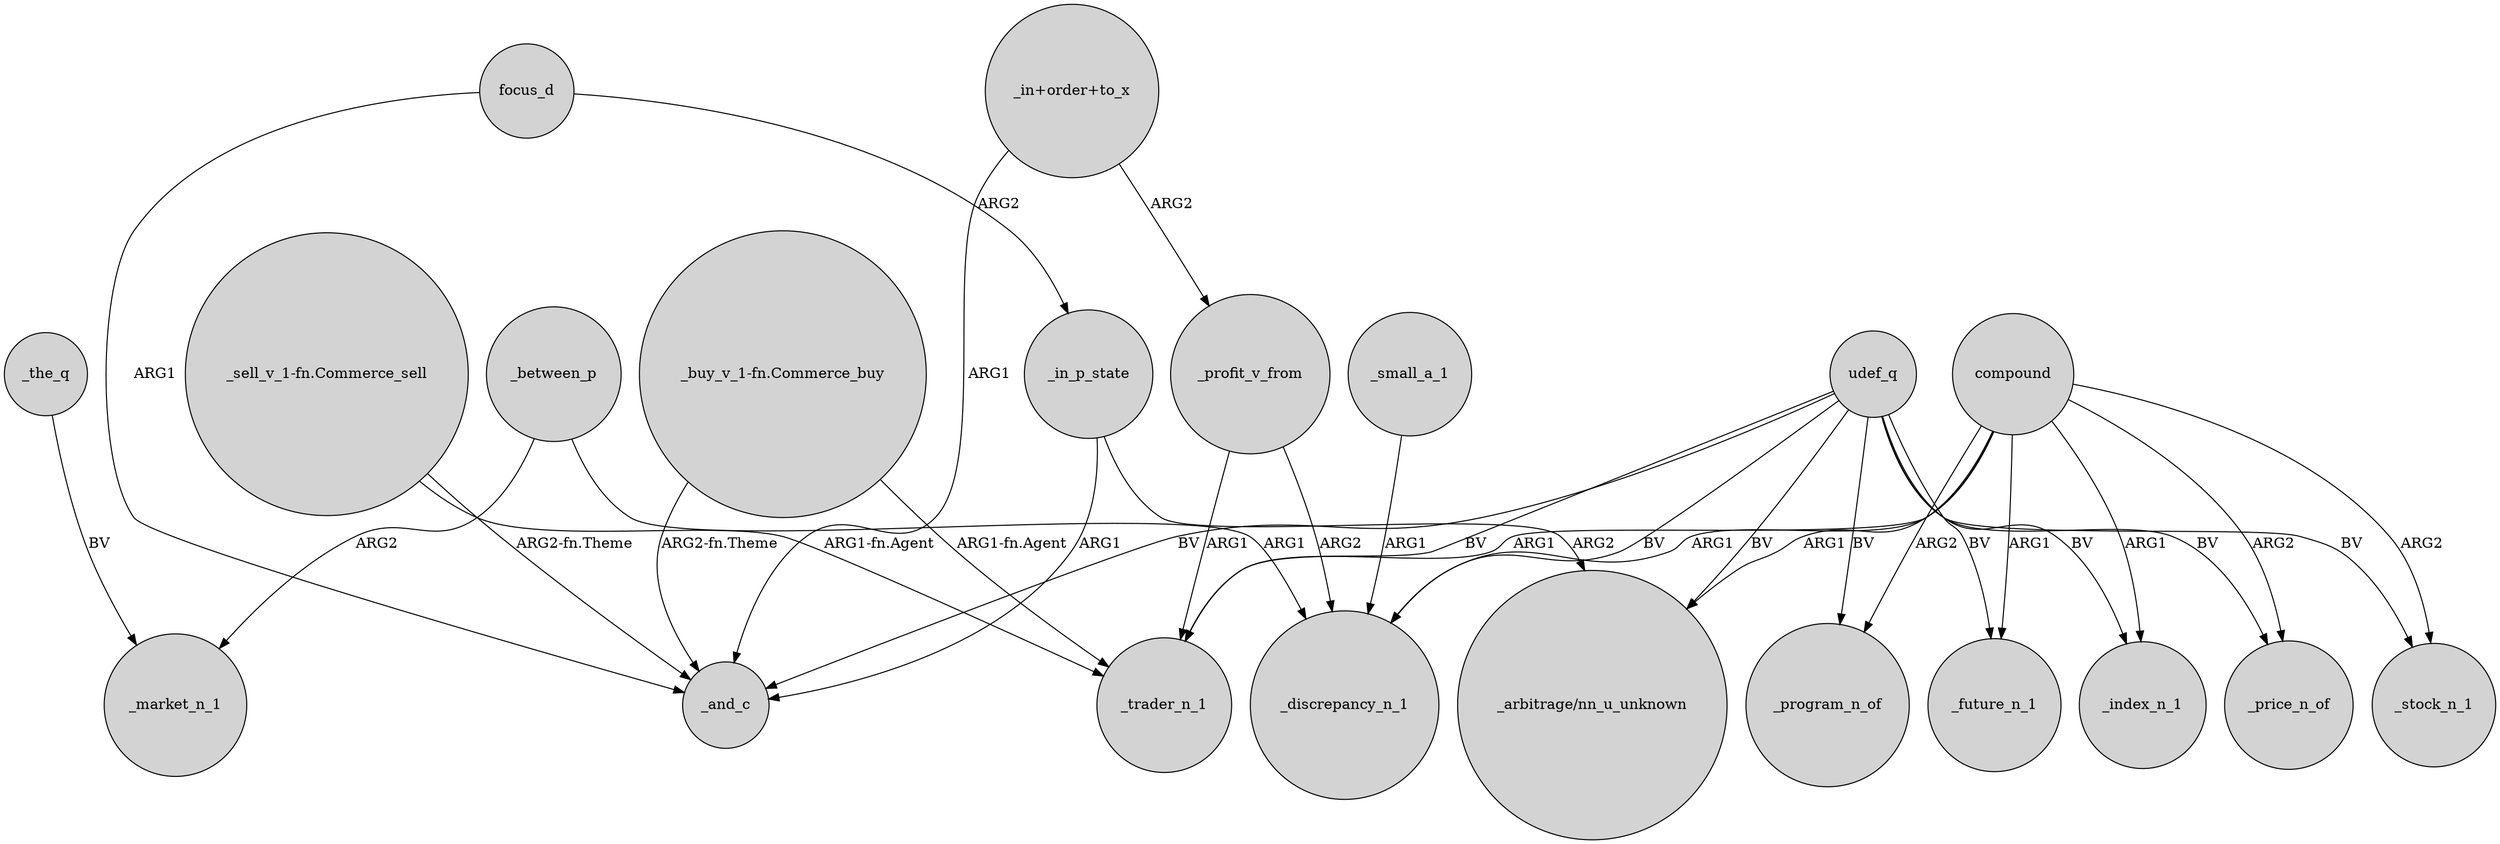 digraph {
	node [shape=circle style=filled]
	compound -> _program_n_of [label=ARG2]
	"_buy_v_1-fn.Commerce_buy" -> _and_c [label="ARG2-fn.Theme"]
	_profit_v_from -> _discrepancy_n_1 [label=ARG2]
	compound -> _price_n_of [label=ARG2]
	"_buy_v_1-fn.Commerce_buy" -> _trader_n_1 [label="ARG1-fn.Agent"]
	_in_p_state -> _and_c [label=ARG1]
	compound -> _future_n_1 [label=ARG1]
	udef_q -> _price_n_of [label=BV]
	udef_q -> _trader_n_1 [label=BV]
	_small_a_1 -> _discrepancy_n_1 [label=ARG1]
	focus_d -> _in_p_state [label=ARG2]
	_between_p -> _market_n_1 [label=ARG2]
	_profit_v_from -> _trader_n_1 [label=ARG1]
	udef_q -> _discrepancy_n_1 [label=BV]
	udef_q -> _program_n_of [label=BV]
	udef_q -> _index_n_1 [label=BV]
	_between_p -> _discrepancy_n_1 [label=ARG1]
	_in_p_state -> "_arbitrage/nn_u_unknown" [label=ARG2]
	compound -> _trader_n_1 [label=ARG1]
	"_in+order+to_x" -> _and_c [label=ARG1]
	compound -> _stock_n_1 [label=ARG2]
	udef_q -> _stock_n_1 [label=BV]
	udef_q -> "_arbitrage/nn_u_unknown" [label=BV]
	"_sell_v_1-fn.Commerce_sell" -> _and_c [label="ARG2-fn.Theme"]
	compound -> "_arbitrage/nn_u_unknown" [label=ARG1]
	focus_d -> _and_c [label=ARG1]
	udef_q -> _future_n_1 [label=BV]
	"_sell_v_1-fn.Commerce_sell" -> _trader_n_1 [label="ARG1-fn.Agent"]
	"_in+order+to_x" -> _profit_v_from [label=ARG2]
	udef_q -> _and_c [label=BV]
	compound -> _discrepancy_n_1 [label=ARG1]
	_the_q -> _market_n_1 [label=BV]
	compound -> _index_n_1 [label=ARG1]
}
